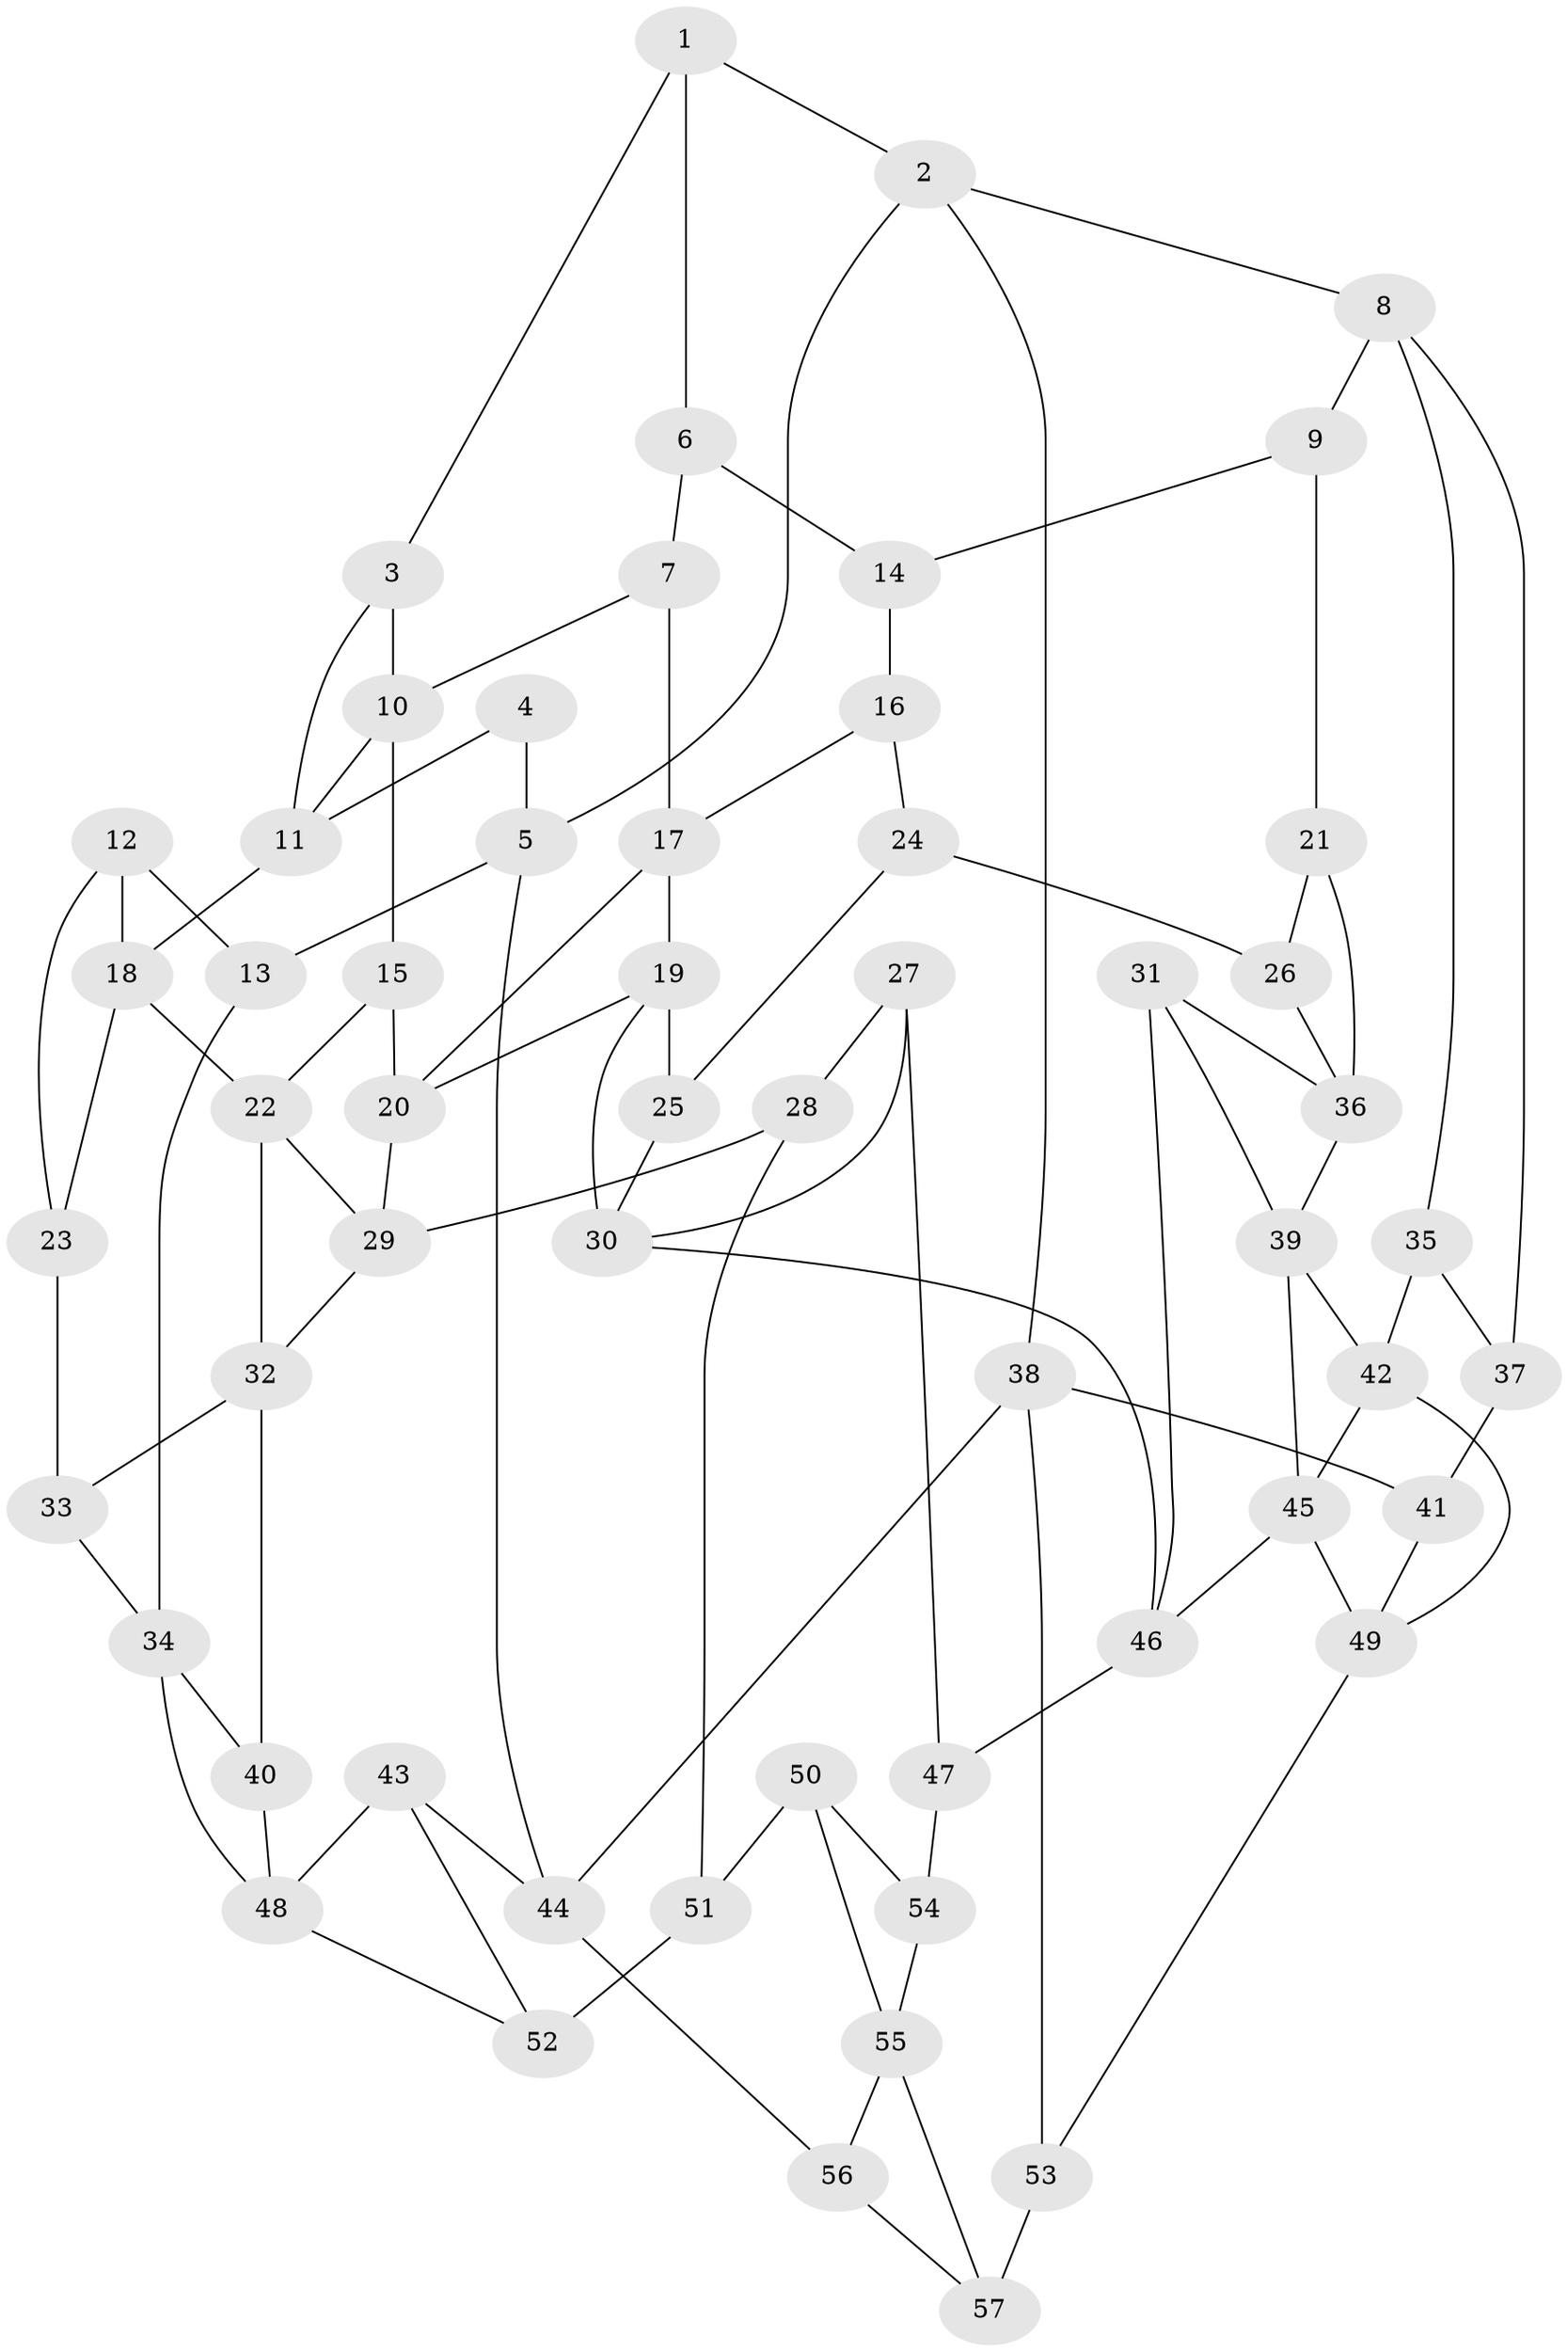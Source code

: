 // original degree distribution, {3: 0.02127659574468085, 5: 0.6170212765957447, 6: 0.1702127659574468, 4: 0.19148936170212766}
// Generated by graph-tools (version 1.1) at 2025/38/03/04/25 23:38:34]
// undirected, 57 vertices, 97 edges
graph export_dot {
  node [color=gray90,style=filled];
  1;
  2;
  3;
  4;
  5;
  6;
  7;
  8;
  9;
  10;
  11;
  12;
  13;
  14;
  15;
  16;
  17;
  18;
  19;
  20;
  21;
  22;
  23;
  24;
  25;
  26;
  27;
  28;
  29;
  30;
  31;
  32;
  33;
  34;
  35;
  36;
  37;
  38;
  39;
  40;
  41;
  42;
  43;
  44;
  45;
  46;
  47;
  48;
  49;
  50;
  51;
  52;
  53;
  54;
  55;
  56;
  57;
  1 -- 2 [weight=1.0];
  1 -- 3 [weight=1.0];
  1 -- 6 [weight=1.0];
  2 -- 5 [weight=1.0];
  2 -- 8 [weight=1.0];
  2 -- 38 [weight=1.0];
  3 -- 10 [weight=1.0];
  3 -- 11 [weight=1.0];
  4 -- 5 [weight=2.0];
  4 -- 11 [weight=1.0];
  5 -- 13 [weight=1.0];
  5 -- 44 [weight=1.0];
  6 -- 7 [weight=1.0];
  6 -- 14 [weight=2.0];
  7 -- 10 [weight=1.0];
  7 -- 17 [weight=1.0];
  8 -- 9 [weight=1.0];
  8 -- 35 [weight=1.0];
  8 -- 37 [weight=1.0];
  9 -- 14 [weight=1.0];
  9 -- 21 [weight=1.0];
  10 -- 11 [weight=1.0];
  10 -- 15 [weight=1.0];
  11 -- 18 [weight=1.0];
  12 -- 13 [weight=1.0];
  12 -- 18 [weight=1.0];
  12 -- 23 [weight=1.0];
  13 -- 34 [weight=1.0];
  14 -- 16 [weight=1.0];
  15 -- 20 [weight=1.0];
  15 -- 22 [weight=1.0];
  16 -- 17 [weight=1.0];
  16 -- 24 [weight=1.0];
  17 -- 19 [weight=1.0];
  17 -- 20 [weight=1.0];
  18 -- 22 [weight=1.0];
  18 -- 23 [weight=1.0];
  19 -- 20 [weight=1.0];
  19 -- 25 [weight=1.0];
  19 -- 30 [weight=1.0];
  20 -- 29 [weight=1.0];
  21 -- 26 [weight=1.0];
  21 -- 36 [weight=1.0];
  22 -- 29 [weight=1.0];
  22 -- 32 [weight=1.0];
  23 -- 33 [weight=2.0];
  24 -- 25 [weight=1.0];
  24 -- 26 [weight=2.0];
  25 -- 30 [weight=1.0];
  26 -- 36 [weight=1.0];
  27 -- 28 [weight=1.0];
  27 -- 30 [weight=1.0];
  27 -- 47 [weight=1.0];
  28 -- 29 [weight=1.0];
  28 -- 51 [weight=1.0];
  29 -- 32 [weight=1.0];
  30 -- 46 [weight=1.0];
  31 -- 36 [weight=1.0];
  31 -- 39 [weight=1.0];
  31 -- 46 [weight=1.0];
  32 -- 33 [weight=1.0];
  32 -- 40 [weight=1.0];
  33 -- 34 [weight=1.0];
  34 -- 40 [weight=1.0];
  34 -- 48 [weight=1.0];
  35 -- 37 [weight=1.0];
  35 -- 42 [weight=1.0];
  36 -- 39 [weight=1.0];
  37 -- 41 [weight=2.0];
  38 -- 41 [weight=1.0];
  38 -- 44 [weight=1.0];
  38 -- 53 [weight=1.0];
  39 -- 42 [weight=1.0];
  39 -- 45 [weight=1.0];
  40 -- 48 [weight=1.0];
  41 -- 49 [weight=1.0];
  42 -- 45 [weight=1.0];
  42 -- 49 [weight=1.0];
  43 -- 44 [weight=1.0];
  43 -- 48 [weight=1.0];
  43 -- 52 [weight=1.0];
  44 -- 56 [weight=1.0];
  45 -- 46 [weight=1.0];
  45 -- 49 [weight=1.0];
  46 -- 47 [weight=1.0];
  47 -- 54 [weight=2.0];
  48 -- 52 [weight=1.0];
  49 -- 53 [weight=1.0];
  50 -- 51 [weight=1.0];
  50 -- 54 [weight=1.0];
  50 -- 55 [weight=1.0];
  51 -- 52 [weight=2.0];
  53 -- 57 [weight=2.0];
  54 -- 55 [weight=1.0];
  55 -- 56 [weight=1.0];
  55 -- 57 [weight=1.0];
  56 -- 57 [weight=1.0];
}
